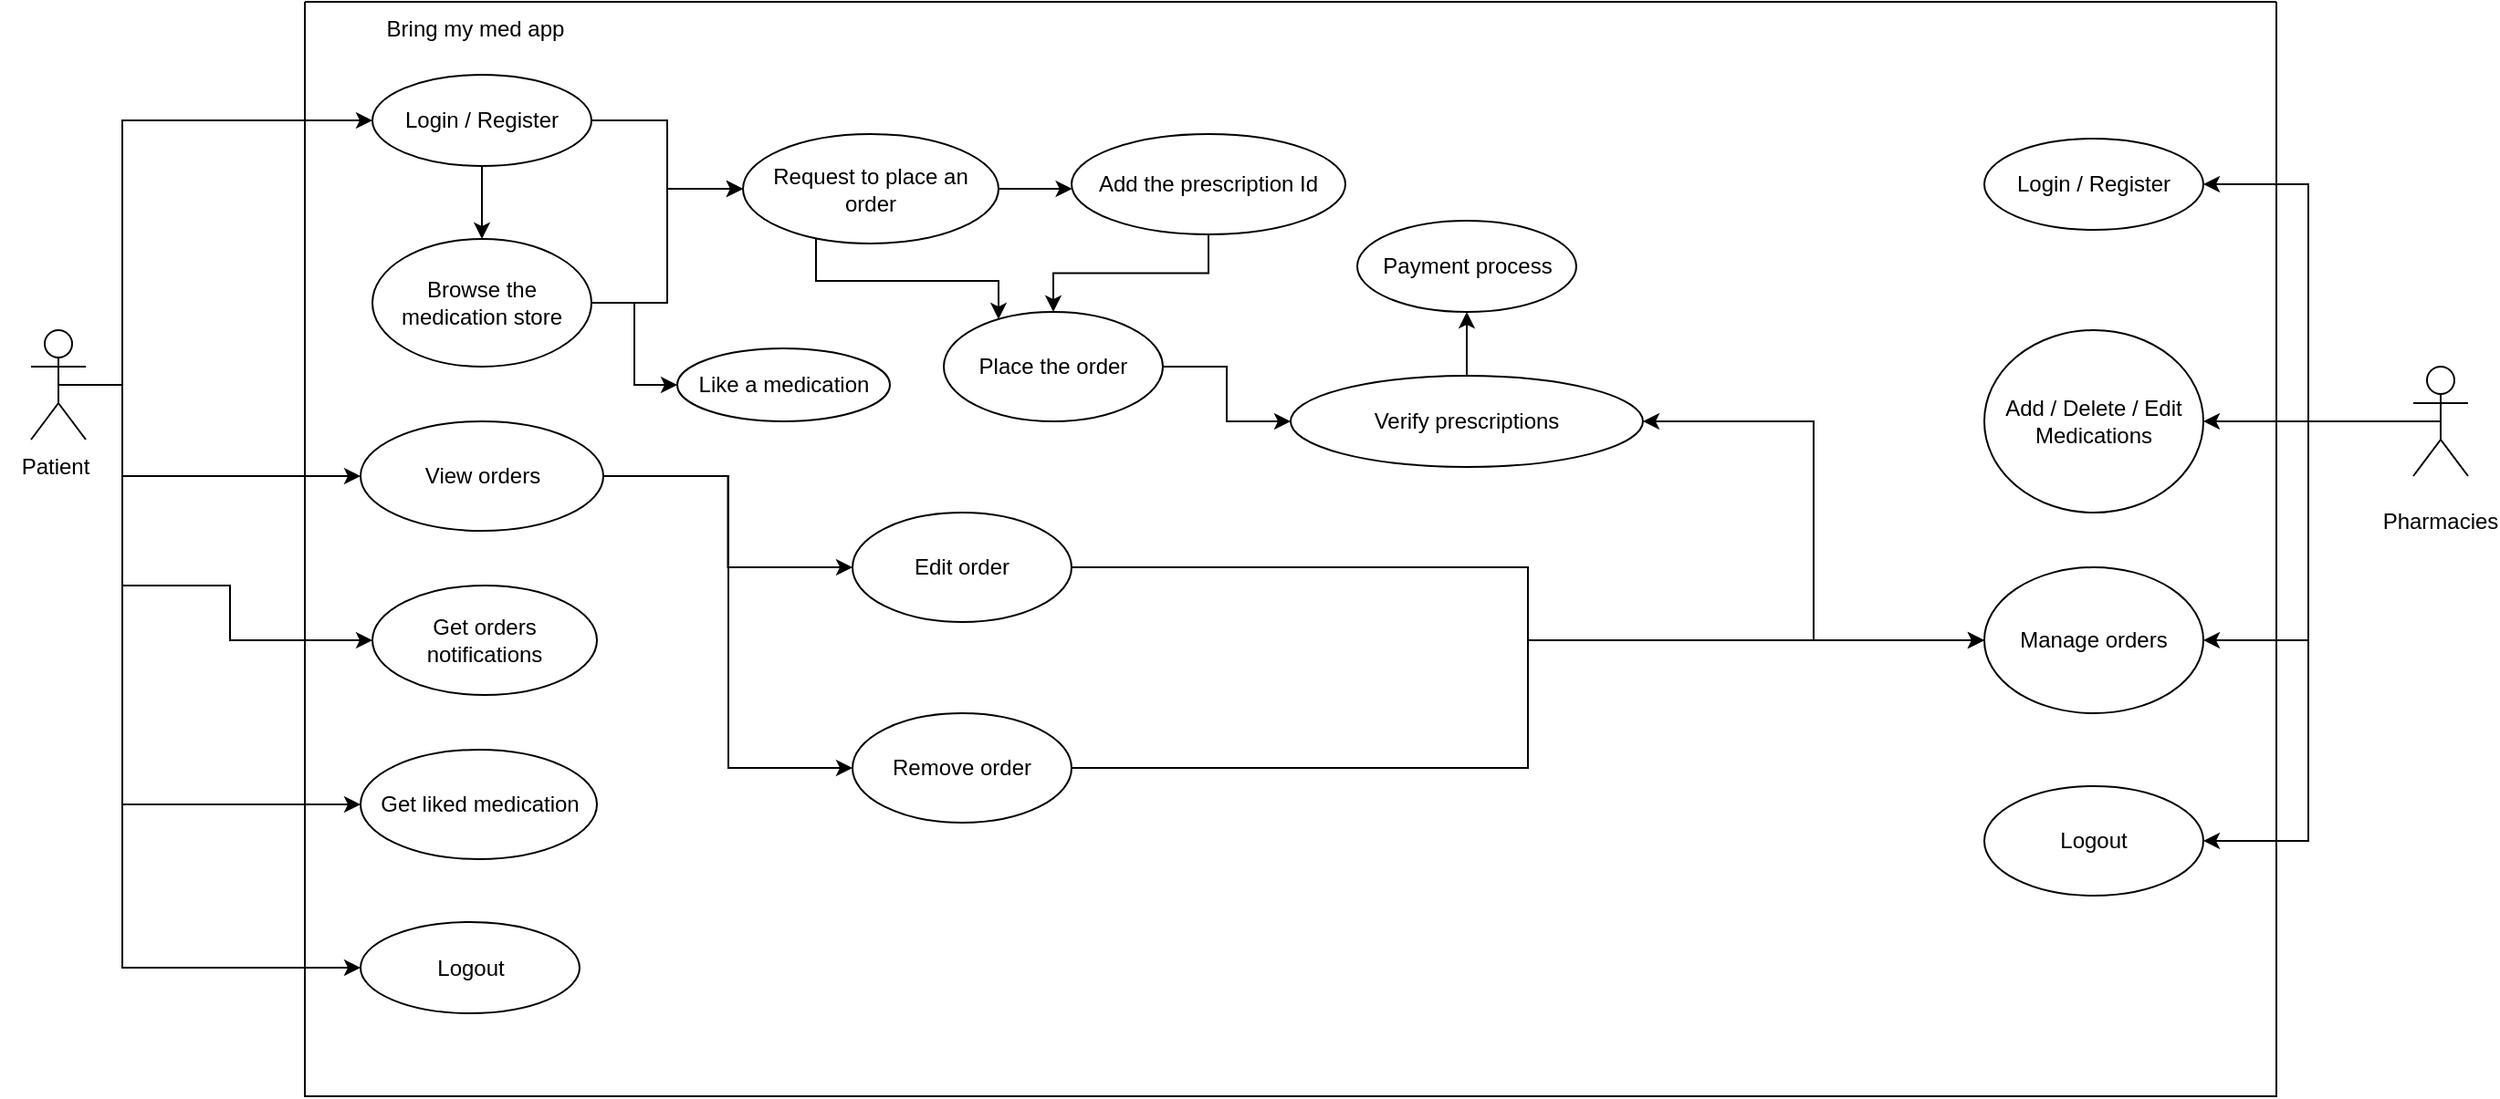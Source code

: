 <mxfile version="24.3.1" type="github">
  <diagram name="Page-1" id="hqWnf-EY9F_l274UAYm3">
    <mxGraphModel dx="2100" dy="1114" grid="1" gridSize="10" guides="1" tooltips="1" connect="1" arrows="1" fold="1" page="1" pageScale="1" pageWidth="1600" pageHeight="1200" math="0" shadow="0">
      <root>
        <mxCell id="0" />
        <mxCell id="1" parent="0" />
        <mxCell id="PhjfSVvbrR83U9hFdMKK-31" style="edgeStyle=orthogonalEdgeStyle;rounded=0;orthogonalLoop=1;jettySize=auto;html=1;exitX=0.5;exitY=0.5;exitDx=0;exitDy=0;exitPerimeter=0;entryX=0;entryY=0.5;entryDx=0;entryDy=0;" edge="1" parent="1" source="PhjfSVvbrR83U9hFdMKK-1" target="PhjfSVvbrR83U9hFdMKK-11">
          <mxGeometry relative="1" as="geometry">
            <Array as="points">
              <mxPoint x="110" y="290" />
              <mxPoint x="110" y="145" />
            </Array>
          </mxGeometry>
        </mxCell>
        <mxCell id="PhjfSVvbrR83U9hFdMKK-47" style="edgeStyle=orthogonalEdgeStyle;rounded=0;orthogonalLoop=1;jettySize=auto;html=1;" edge="1" parent="1" target="PhjfSVvbrR83U9hFdMKK-36">
          <mxGeometry relative="1" as="geometry">
            <mxPoint x="110" y="310" as="sourcePoint" />
            <Array as="points">
              <mxPoint x="110" y="340" />
            </Array>
          </mxGeometry>
        </mxCell>
        <mxCell id="PhjfSVvbrR83U9hFdMKK-48" style="edgeStyle=orthogonalEdgeStyle;rounded=0;orthogonalLoop=1;jettySize=auto;html=1;exitX=0.5;exitY=0.5;exitDx=0;exitDy=0;exitPerimeter=0;entryX=0;entryY=0.5;entryDx=0;entryDy=0;" edge="1" parent="1" source="PhjfSVvbrR83U9hFdMKK-1" target="PhjfSVvbrR83U9hFdMKK-37">
          <mxGeometry relative="1" as="geometry">
            <Array as="points">
              <mxPoint x="110" y="290" />
              <mxPoint x="110" y="400" />
              <mxPoint x="169" y="400" />
              <mxPoint x="169" y="430" />
            </Array>
          </mxGeometry>
        </mxCell>
        <mxCell id="PhjfSVvbrR83U9hFdMKK-99" style="edgeStyle=orthogonalEdgeStyle;rounded=0;orthogonalLoop=1;jettySize=auto;html=1;entryX=0;entryY=0.5;entryDx=0;entryDy=0;" edge="1" parent="1" source="PhjfSVvbrR83U9hFdMKK-1" target="PhjfSVvbrR83U9hFdMKK-73">
          <mxGeometry relative="1" as="geometry">
            <Array as="points">
              <mxPoint x="110" y="290" />
              <mxPoint x="110" y="520" />
            </Array>
          </mxGeometry>
        </mxCell>
        <mxCell id="PhjfSVvbrR83U9hFdMKK-100" style="edgeStyle=orthogonalEdgeStyle;rounded=0;orthogonalLoop=1;jettySize=auto;html=1;entryX=0;entryY=0.5;entryDx=0;entryDy=0;" edge="1" parent="1" source="PhjfSVvbrR83U9hFdMKK-1" target="PhjfSVvbrR83U9hFdMKK-90">
          <mxGeometry relative="1" as="geometry">
            <Array as="points">
              <mxPoint x="110" y="290" />
              <mxPoint x="110" y="610" />
            </Array>
          </mxGeometry>
        </mxCell>
        <mxCell id="PhjfSVvbrR83U9hFdMKK-1" value="Actor" style="shape=umlActor;verticalLabelPosition=bottom;verticalAlign=top;html=1;outlineConnect=0;noLabel=1;" vertex="1" parent="1">
          <mxGeometry x="60" y="260" width="30" height="60" as="geometry" />
        </mxCell>
        <mxCell id="PhjfSVvbrR83U9hFdMKK-2" value="" style="swimlane;startSize=0;" vertex="1" parent="1">
          <mxGeometry x="210" y="80" width="1080" height="600" as="geometry">
            <mxRectangle x="244" y="80" width="50" height="40" as="alternateBounds" />
          </mxGeometry>
        </mxCell>
        <mxCell id="PhjfSVvbrR83U9hFdMKK-38" value="" style="edgeStyle=orthogonalEdgeStyle;rounded=0;orthogonalLoop=1;jettySize=auto;html=1;" edge="1" parent="PhjfSVvbrR83U9hFdMKK-2" source="PhjfSVvbrR83U9hFdMKK-11" target="PhjfSVvbrR83U9hFdMKK-19">
          <mxGeometry relative="1" as="geometry" />
        </mxCell>
        <mxCell id="PhjfSVvbrR83U9hFdMKK-39" style="edgeStyle=orthogonalEdgeStyle;rounded=0;orthogonalLoop=1;jettySize=auto;html=1;" edge="1" parent="PhjfSVvbrR83U9hFdMKK-2" source="PhjfSVvbrR83U9hFdMKK-11" target="PhjfSVvbrR83U9hFdMKK-28">
          <mxGeometry relative="1" as="geometry" />
        </mxCell>
        <mxCell id="PhjfSVvbrR83U9hFdMKK-11" value="Login / Register" style="ellipse;whiteSpace=wrap;html=1;" vertex="1" parent="PhjfSVvbrR83U9hFdMKK-2">
          <mxGeometry x="37" y="40" width="120" height="50" as="geometry" />
        </mxCell>
        <mxCell id="PhjfSVvbrR83U9hFdMKK-43" style="edgeStyle=orthogonalEdgeStyle;rounded=0;orthogonalLoop=1;jettySize=auto;html=1;" edge="1" parent="PhjfSVvbrR83U9hFdMKK-2" source="PhjfSVvbrR83U9hFdMKK-19" target="PhjfSVvbrR83U9hFdMKK-28">
          <mxGeometry relative="1" as="geometry" />
        </mxCell>
        <mxCell id="PhjfSVvbrR83U9hFdMKK-72" style="edgeStyle=orthogonalEdgeStyle;rounded=0;orthogonalLoop=1;jettySize=auto;html=1;" edge="1" parent="PhjfSVvbrR83U9hFdMKK-2" source="PhjfSVvbrR83U9hFdMKK-19" target="PhjfSVvbrR83U9hFdMKK-70">
          <mxGeometry relative="1" as="geometry" />
        </mxCell>
        <mxCell id="PhjfSVvbrR83U9hFdMKK-19" value="Browse the medication store" style="ellipse;whiteSpace=wrap;html=1;" vertex="1" parent="PhjfSVvbrR83U9hFdMKK-2">
          <mxGeometry x="37" y="130" width="120" height="70" as="geometry" />
        </mxCell>
        <mxCell id="PhjfSVvbrR83U9hFdMKK-44" value="" style="edgeStyle=orthogonalEdgeStyle;rounded=0;orthogonalLoop=1;jettySize=auto;html=1;" edge="1" parent="PhjfSVvbrR83U9hFdMKK-2" source="PhjfSVvbrR83U9hFdMKK-28" target="PhjfSVvbrR83U9hFdMKK-29">
          <mxGeometry relative="1" as="geometry">
            <Array as="points">
              <mxPoint x="280" y="153" />
              <mxPoint x="380" y="153" />
            </Array>
          </mxGeometry>
        </mxCell>
        <mxCell id="PhjfSVvbrR83U9hFdMKK-46" value="" style="edgeStyle=orthogonalEdgeStyle;rounded=0;orthogonalLoop=1;jettySize=auto;html=1;" edge="1" parent="PhjfSVvbrR83U9hFdMKK-2" source="PhjfSVvbrR83U9hFdMKK-28" target="PhjfSVvbrR83U9hFdMKK-33">
          <mxGeometry relative="1" as="geometry">
            <Array as="points">
              <mxPoint x="380" y="103" />
              <mxPoint x="380" y="103" />
            </Array>
          </mxGeometry>
        </mxCell>
        <mxCell id="PhjfSVvbrR83U9hFdMKK-28" value="Request to place an order" style="ellipse;whiteSpace=wrap;html=1;" vertex="1" parent="PhjfSVvbrR83U9hFdMKK-2">
          <mxGeometry x="240" y="72.5" width="140" height="60" as="geometry" />
        </mxCell>
        <mxCell id="PhjfSVvbrR83U9hFdMKK-81" style="edgeStyle=orthogonalEdgeStyle;rounded=0;orthogonalLoop=1;jettySize=auto;html=1;" edge="1" parent="PhjfSVvbrR83U9hFdMKK-2" source="PhjfSVvbrR83U9hFdMKK-29" target="PhjfSVvbrR83U9hFdMKK-21">
          <mxGeometry relative="1" as="geometry" />
        </mxCell>
        <mxCell id="PhjfSVvbrR83U9hFdMKK-29" value="Place the order" style="ellipse;whiteSpace=wrap;html=1;" vertex="1" parent="PhjfSVvbrR83U9hFdMKK-2">
          <mxGeometry x="350" y="170" width="120" height="60" as="geometry" />
        </mxCell>
        <mxCell id="PhjfSVvbrR83U9hFdMKK-83" style="edgeStyle=orthogonalEdgeStyle;rounded=0;orthogonalLoop=1;jettySize=auto;html=1;" edge="1" parent="PhjfSVvbrR83U9hFdMKK-2" source="PhjfSVvbrR83U9hFdMKK-32" target="PhjfSVvbrR83U9hFdMKK-79">
          <mxGeometry relative="1" as="geometry" />
        </mxCell>
        <mxCell id="PhjfSVvbrR83U9hFdMKK-32" value="Remove order" style="ellipse;whiteSpace=wrap;html=1;" vertex="1" parent="PhjfSVvbrR83U9hFdMKK-2">
          <mxGeometry x="300" y="390" width="120" height="60" as="geometry" />
        </mxCell>
        <mxCell id="PhjfSVvbrR83U9hFdMKK-61" style="edgeStyle=orthogonalEdgeStyle;rounded=0;orthogonalLoop=1;jettySize=auto;html=1;entryX=0.5;entryY=0;entryDx=0;entryDy=0;" edge="1" parent="PhjfSVvbrR83U9hFdMKK-2" source="PhjfSVvbrR83U9hFdMKK-33" target="PhjfSVvbrR83U9hFdMKK-29">
          <mxGeometry relative="1" as="geometry" />
        </mxCell>
        <mxCell id="PhjfSVvbrR83U9hFdMKK-33" value="Add the prescription Id" style="ellipse;whiteSpace=wrap;html=1;" vertex="1" parent="PhjfSVvbrR83U9hFdMKK-2">
          <mxGeometry x="420" y="72.5" width="150" height="55" as="geometry" />
        </mxCell>
        <mxCell id="PhjfSVvbrR83U9hFdMKK-84" style="edgeStyle=orthogonalEdgeStyle;rounded=0;orthogonalLoop=1;jettySize=auto;html=1;entryX=0;entryY=0.5;entryDx=0;entryDy=0;" edge="1" parent="PhjfSVvbrR83U9hFdMKK-2" source="PhjfSVvbrR83U9hFdMKK-35" target="PhjfSVvbrR83U9hFdMKK-79">
          <mxGeometry relative="1" as="geometry" />
        </mxCell>
        <mxCell id="PhjfSVvbrR83U9hFdMKK-35" value="Edit order" style="ellipse;whiteSpace=wrap;html=1;" vertex="1" parent="PhjfSVvbrR83U9hFdMKK-2">
          <mxGeometry x="300" y="280" width="120" height="60" as="geometry" />
        </mxCell>
        <mxCell id="PhjfSVvbrR83U9hFdMKK-64" style="edgeStyle=orthogonalEdgeStyle;rounded=0;orthogonalLoop=1;jettySize=auto;html=1;entryX=0;entryY=0.5;entryDx=0;entryDy=0;" edge="1" parent="PhjfSVvbrR83U9hFdMKK-2" source="PhjfSVvbrR83U9hFdMKK-36" target="PhjfSVvbrR83U9hFdMKK-35">
          <mxGeometry relative="1" as="geometry" />
        </mxCell>
        <mxCell id="PhjfSVvbrR83U9hFdMKK-36" value="View orders" style="ellipse;whiteSpace=wrap;html=1;" vertex="1" parent="PhjfSVvbrR83U9hFdMKK-2">
          <mxGeometry x="30.5" y="230" width="133" height="60" as="geometry" />
        </mxCell>
        <mxCell id="PhjfSVvbrR83U9hFdMKK-37" value="Get orders notifications" style="ellipse;whiteSpace=wrap;html=1;" vertex="1" parent="PhjfSVvbrR83U9hFdMKK-2">
          <mxGeometry x="37" y="320" width="123" height="60" as="geometry" />
        </mxCell>
        <mxCell id="PhjfSVvbrR83U9hFdMKK-58" style="edgeStyle=orthogonalEdgeStyle;rounded=0;orthogonalLoop=1;jettySize=auto;html=1;entryX=0;entryY=0.5;entryDx=0;entryDy=0;" edge="1" parent="PhjfSVvbrR83U9hFdMKK-2" source="PhjfSVvbrR83U9hFdMKK-36" target="PhjfSVvbrR83U9hFdMKK-32">
          <mxGeometry relative="1" as="geometry">
            <Array as="points">
              <mxPoint x="232" y="260" />
              <mxPoint x="232" y="420" />
            </Array>
          </mxGeometry>
        </mxCell>
        <mxCell id="PhjfSVvbrR83U9hFdMKK-70" value="Like a medication" style="ellipse;whiteSpace=wrap;html=1;" vertex="1" parent="PhjfSVvbrR83U9hFdMKK-2">
          <mxGeometry x="204" y="190" width="116.5" height="40" as="geometry" />
        </mxCell>
        <mxCell id="PhjfSVvbrR83U9hFdMKK-73" value="Get liked medication" style="ellipse;whiteSpace=wrap;html=1;" vertex="1" parent="PhjfSVvbrR83U9hFdMKK-2">
          <mxGeometry x="30.5" y="410" width="129.5" height="60" as="geometry" />
        </mxCell>
        <mxCell id="PhjfSVvbrR83U9hFdMKK-76" value="Login / Register" style="ellipse;whiteSpace=wrap;html=1;" vertex="1" parent="PhjfSVvbrR83U9hFdMKK-2">
          <mxGeometry x="920" y="75" width="120" height="50" as="geometry" />
        </mxCell>
        <mxCell id="PhjfSVvbrR83U9hFdMKK-78" value="Add / Delete / Edit Medications" style="ellipse;whiteSpace=wrap;html=1;" vertex="1" parent="PhjfSVvbrR83U9hFdMKK-2">
          <mxGeometry x="920" y="180" width="120" height="100" as="geometry" />
        </mxCell>
        <mxCell id="PhjfSVvbrR83U9hFdMKK-82" style="edgeStyle=orthogonalEdgeStyle;rounded=0;orthogonalLoop=1;jettySize=auto;html=1;entryX=1;entryY=0.5;entryDx=0;entryDy=0;" edge="1" parent="PhjfSVvbrR83U9hFdMKK-2" source="PhjfSVvbrR83U9hFdMKK-79" target="PhjfSVvbrR83U9hFdMKK-21">
          <mxGeometry relative="1" as="geometry" />
        </mxCell>
        <mxCell id="PhjfSVvbrR83U9hFdMKK-79" value="Manage orders" style="ellipse;whiteSpace=wrap;html=1;" vertex="1" parent="PhjfSVvbrR83U9hFdMKK-2">
          <mxGeometry x="920" y="310" width="120" height="80" as="geometry" />
        </mxCell>
        <mxCell id="PhjfSVvbrR83U9hFdMKK-95" style="edgeStyle=orthogonalEdgeStyle;rounded=0;orthogonalLoop=1;jettySize=auto;html=1;exitX=0.5;exitY=0;exitDx=0;exitDy=0;entryX=0.5;entryY=1;entryDx=0;entryDy=0;" edge="1" parent="PhjfSVvbrR83U9hFdMKK-2" source="PhjfSVvbrR83U9hFdMKK-21" target="PhjfSVvbrR83U9hFdMKK-93">
          <mxGeometry relative="1" as="geometry" />
        </mxCell>
        <mxCell id="PhjfSVvbrR83U9hFdMKK-21" value="Verify prescriptions" style="ellipse;whiteSpace=wrap;html=1;" vertex="1" parent="PhjfSVvbrR83U9hFdMKK-2">
          <mxGeometry x="540" y="205" width="193" height="50" as="geometry" />
        </mxCell>
        <mxCell id="PhjfSVvbrR83U9hFdMKK-90" value="Logout" style="ellipse;whiteSpace=wrap;html=1;" vertex="1" parent="PhjfSVvbrR83U9hFdMKK-2">
          <mxGeometry x="30.5" y="504.5" width="120" height="50" as="geometry" />
        </mxCell>
        <mxCell id="PhjfSVvbrR83U9hFdMKK-92" value="Logout" style="ellipse;whiteSpace=wrap;html=1;" vertex="1" parent="PhjfSVvbrR83U9hFdMKK-2">
          <mxGeometry x="920" y="430" width="120" height="60" as="geometry" />
        </mxCell>
        <mxCell id="PhjfSVvbrR83U9hFdMKK-93" value="Payment process" style="ellipse;whiteSpace=wrap;html=1;" vertex="1" parent="PhjfSVvbrR83U9hFdMKK-2">
          <mxGeometry x="576.5" y="120" width="120" height="50" as="geometry" />
        </mxCell>
        <mxCell id="PhjfSVvbrR83U9hFdMKK-97" value="Bring my med app" style="text;html=1;align=center;verticalAlign=middle;whiteSpace=wrap;rounded=0;" vertex="1" parent="PhjfSVvbrR83U9hFdMKK-2">
          <mxGeometry x="37" width="113" height="30" as="geometry" />
        </mxCell>
        <mxCell id="PhjfSVvbrR83U9hFdMKK-9" value="Patient" style="text;html=1;align=center;verticalAlign=middle;resizable=0;points=[];autosize=1;strokeColor=none;fillColor=none;" vertex="1" parent="1">
          <mxGeometry x="43" y="320" width="60" height="30" as="geometry" />
        </mxCell>
        <mxCell id="PhjfSVvbrR83U9hFdMKK-85" style="edgeStyle=orthogonalEdgeStyle;rounded=0;orthogonalLoop=1;jettySize=auto;html=1;exitX=0.5;exitY=0.5;exitDx=0;exitDy=0;exitPerimeter=0;entryX=1;entryY=0.5;entryDx=0;entryDy=0;" edge="1" parent="1" source="PhjfSVvbrR83U9hFdMKK-74" target="PhjfSVvbrR83U9hFdMKK-76">
          <mxGeometry relative="1" as="geometry" />
        </mxCell>
        <mxCell id="PhjfSVvbrR83U9hFdMKK-86" style="edgeStyle=orthogonalEdgeStyle;rounded=0;orthogonalLoop=1;jettySize=auto;html=1;exitX=0.5;exitY=0.5;exitDx=0;exitDy=0;exitPerimeter=0;entryX=1;entryY=0.5;entryDx=0;entryDy=0;" edge="1" parent="1" source="PhjfSVvbrR83U9hFdMKK-74" target="PhjfSVvbrR83U9hFdMKK-78">
          <mxGeometry relative="1" as="geometry" />
        </mxCell>
        <mxCell id="PhjfSVvbrR83U9hFdMKK-87" style="edgeStyle=orthogonalEdgeStyle;rounded=0;orthogonalLoop=1;jettySize=auto;html=1;exitX=0.5;exitY=0.5;exitDx=0;exitDy=0;exitPerimeter=0;entryX=1;entryY=0.5;entryDx=0;entryDy=0;" edge="1" parent="1" source="PhjfSVvbrR83U9hFdMKK-74" target="PhjfSVvbrR83U9hFdMKK-79">
          <mxGeometry relative="1" as="geometry" />
        </mxCell>
        <mxCell id="PhjfSVvbrR83U9hFdMKK-101" style="edgeStyle=orthogonalEdgeStyle;rounded=0;orthogonalLoop=1;jettySize=auto;html=1;entryX=1;entryY=0.5;entryDx=0;entryDy=0;" edge="1" parent="1" source="PhjfSVvbrR83U9hFdMKK-74" target="PhjfSVvbrR83U9hFdMKK-92">
          <mxGeometry relative="1" as="geometry" />
        </mxCell>
        <mxCell id="PhjfSVvbrR83U9hFdMKK-74" value="Actor" style="shape=umlActor;verticalLabelPosition=bottom;verticalAlign=top;html=1;outlineConnect=0;noLabel=1;" vertex="1" parent="1">
          <mxGeometry x="1365" y="280" width="30" height="60" as="geometry" />
        </mxCell>
        <mxCell id="PhjfSVvbrR83U9hFdMKK-75" value="Pharmacies" style="text;html=1;align=center;verticalAlign=middle;whiteSpace=wrap;rounded=0;" vertex="1" parent="1">
          <mxGeometry x="1350" y="350" width="60" height="30" as="geometry" />
        </mxCell>
      </root>
    </mxGraphModel>
  </diagram>
</mxfile>
